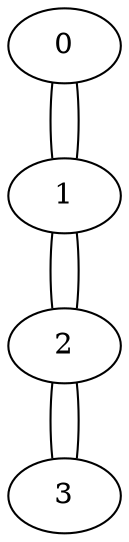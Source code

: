 graph G {
  1 [ label="0" ];
  2 [ label="1" ];
  3 [ label="2" ];
  4 [ label="3" ];
  2 -- 1;
  1 -- 2;
  3 -- 2;
  2 -- 3;
  4 -- 3;
  3 -- 4;
}
